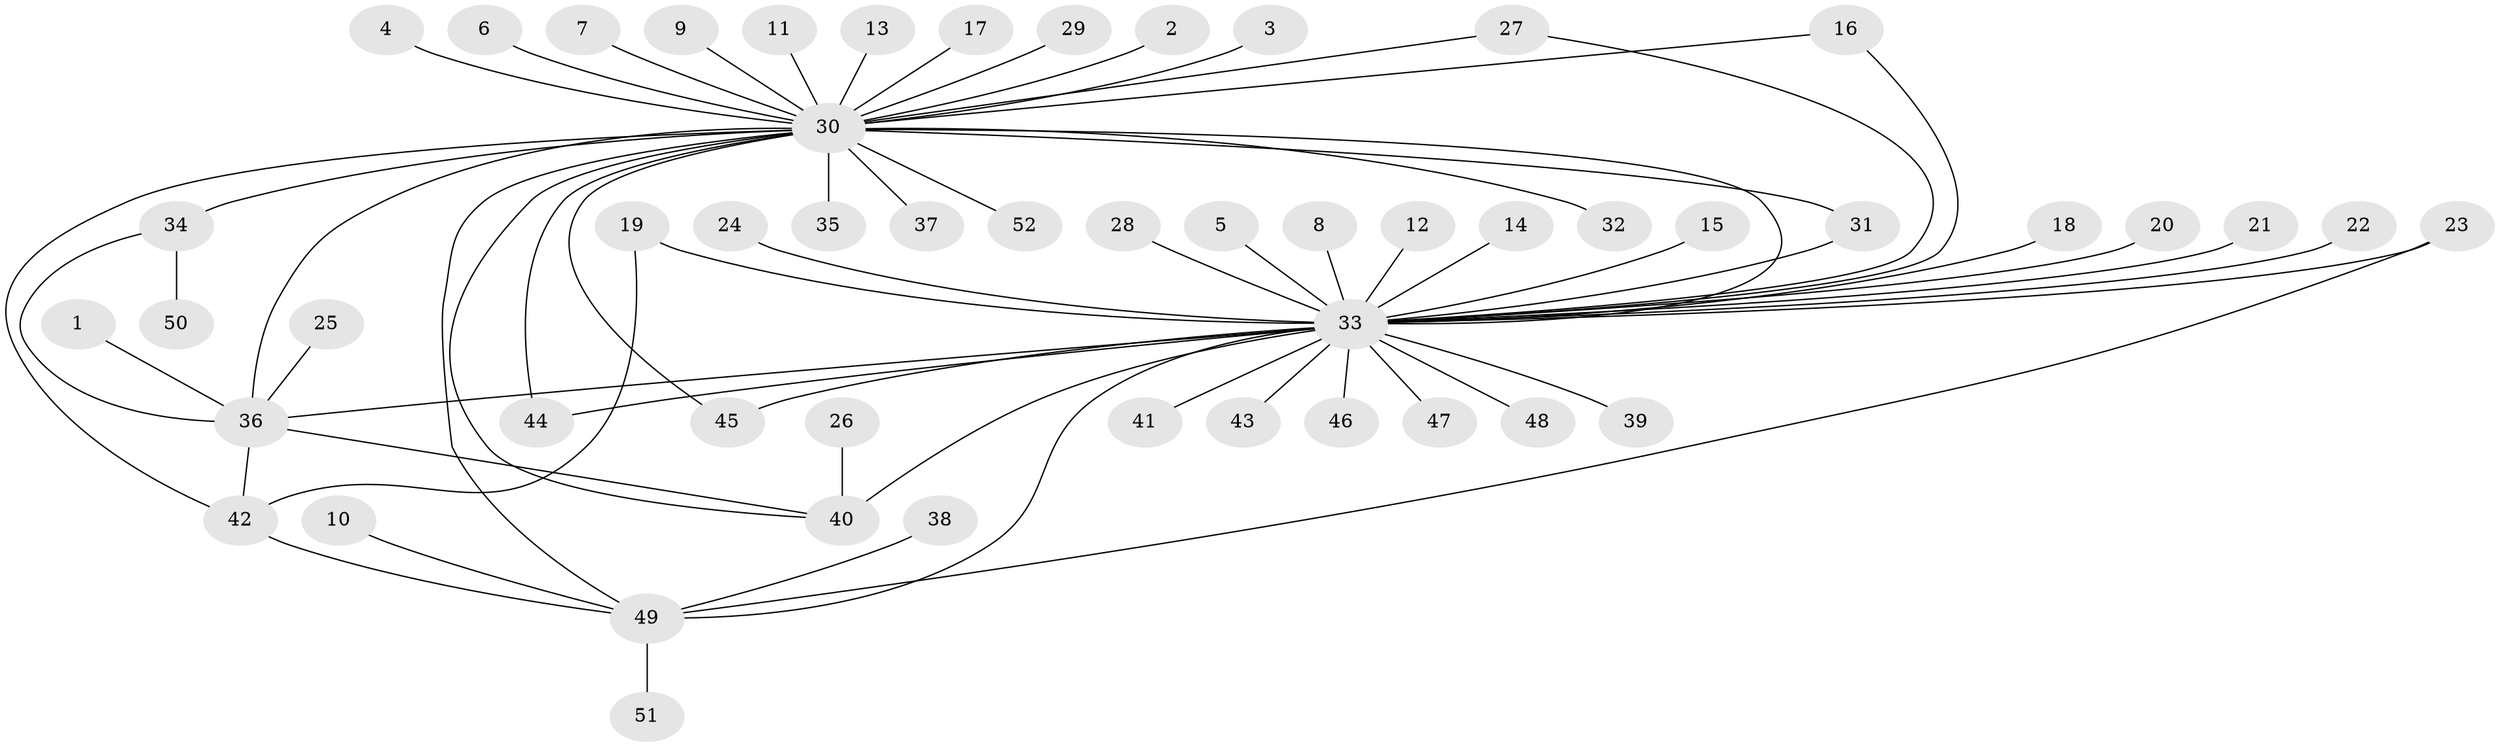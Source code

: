 // original degree distribution, {1: 0.5490196078431373, 11: 0.00980392156862745, 24: 0.00980392156862745, 2: 0.22549019607843138, 10: 0.0196078431372549, 32: 0.00980392156862745, 4: 0.0392156862745098, 7: 0.00980392156862745, 3: 0.11764705882352941, 6: 0.00980392156862745}
// Generated by graph-tools (version 1.1) at 2025/49/03/09/25 03:49:58]
// undirected, 52 vertices, 65 edges
graph export_dot {
graph [start="1"]
  node [color=gray90,style=filled];
  1;
  2;
  3;
  4;
  5;
  6;
  7;
  8;
  9;
  10;
  11;
  12;
  13;
  14;
  15;
  16;
  17;
  18;
  19;
  20;
  21;
  22;
  23;
  24;
  25;
  26;
  27;
  28;
  29;
  30;
  31;
  32;
  33;
  34;
  35;
  36;
  37;
  38;
  39;
  40;
  41;
  42;
  43;
  44;
  45;
  46;
  47;
  48;
  49;
  50;
  51;
  52;
  1 -- 36 [weight=1.0];
  2 -- 30 [weight=1.0];
  3 -- 30 [weight=1.0];
  4 -- 30 [weight=1.0];
  5 -- 33 [weight=1.0];
  6 -- 30 [weight=1.0];
  7 -- 30 [weight=1.0];
  8 -- 33 [weight=1.0];
  9 -- 30 [weight=1.0];
  10 -- 49 [weight=1.0];
  11 -- 30 [weight=1.0];
  12 -- 33 [weight=1.0];
  13 -- 30 [weight=1.0];
  14 -- 33 [weight=1.0];
  15 -- 33 [weight=1.0];
  16 -- 30 [weight=1.0];
  16 -- 33 [weight=1.0];
  17 -- 30 [weight=1.0];
  18 -- 33 [weight=1.0];
  19 -- 33 [weight=1.0];
  19 -- 42 [weight=1.0];
  20 -- 33 [weight=1.0];
  21 -- 33 [weight=1.0];
  22 -- 33 [weight=1.0];
  23 -- 33 [weight=1.0];
  23 -- 49 [weight=1.0];
  24 -- 33 [weight=1.0];
  25 -- 36 [weight=1.0];
  26 -- 40 [weight=1.0];
  27 -- 30 [weight=1.0];
  27 -- 33 [weight=1.0];
  28 -- 33 [weight=1.0];
  29 -- 30 [weight=1.0];
  30 -- 31 [weight=1.0];
  30 -- 32 [weight=1.0];
  30 -- 33 [weight=2.0];
  30 -- 34 [weight=1.0];
  30 -- 35 [weight=1.0];
  30 -- 36 [weight=2.0];
  30 -- 37 [weight=1.0];
  30 -- 40 [weight=1.0];
  30 -- 42 [weight=1.0];
  30 -- 44 [weight=1.0];
  30 -- 45 [weight=1.0];
  30 -- 49 [weight=1.0];
  30 -- 52 [weight=1.0];
  31 -- 33 [weight=1.0];
  33 -- 36 [weight=2.0];
  33 -- 39 [weight=1.0];
  33 -- 40 [weight=3.0];
  33 -- 41 [weight=1.0];
  33 -- 43 [weight=1.0];
  33 -- 44 [weight=1.0];
  33 -- 45 [weight=1.0];
  33 -- 46 [weight=1.0];
  33 -- 47 [weight=1.0];
  33 -- 48 [weight=1.0];
  33 -- 49 [weight=1.0];
  34 -- 36 [weight=1.0];
  34 -- 50 [weight=1.0];
  36 -- 40 [weight=1.0];
  36 -- 42 [weight=1.0];
  38 -- 49 [weight=1.0];
  42 -- 49 [weight=1.0];
  49 -- 51 [weight=1.0];
}
